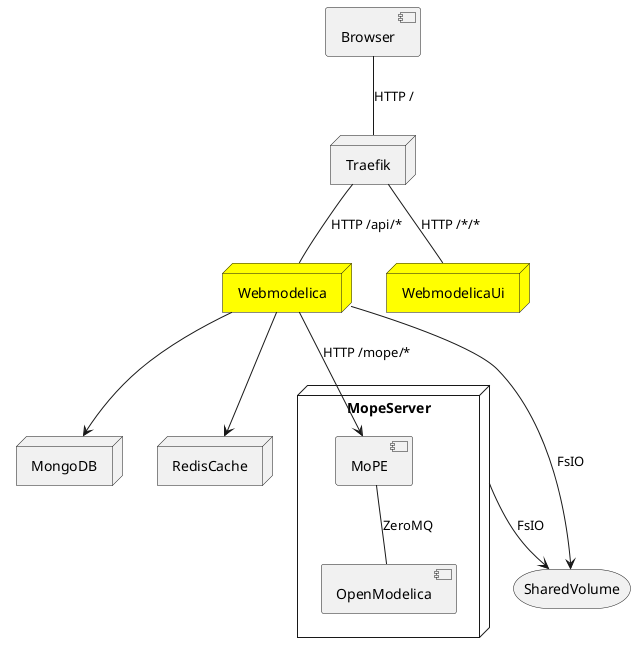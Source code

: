 @startuml

[Browser]

node Traefik
node Webmodelica #Yellow
node WebmodelicaUi #Yellow
node MongoDB
node RedisCache

Browser -- Traefik : HTTP /
Traefik -- Webmodelica : HTTP /api/*
Traefik -- WebmodelicaUi : HTTP /*/*

Webmodelica --> MongoDB
Webmodelica --> RedisCache

node MopeServer {
  Webmodelica --> [MoPE] : HTTP /mope/*
  [OpenModelica]
  [MoPE] -- [OpenModelica] : ZeroMQ
}

storage SharedVolume

Webmodelica --> SharedVolume : FsIO
MopeServer --> SharedVolume : FsIO

@enduml

